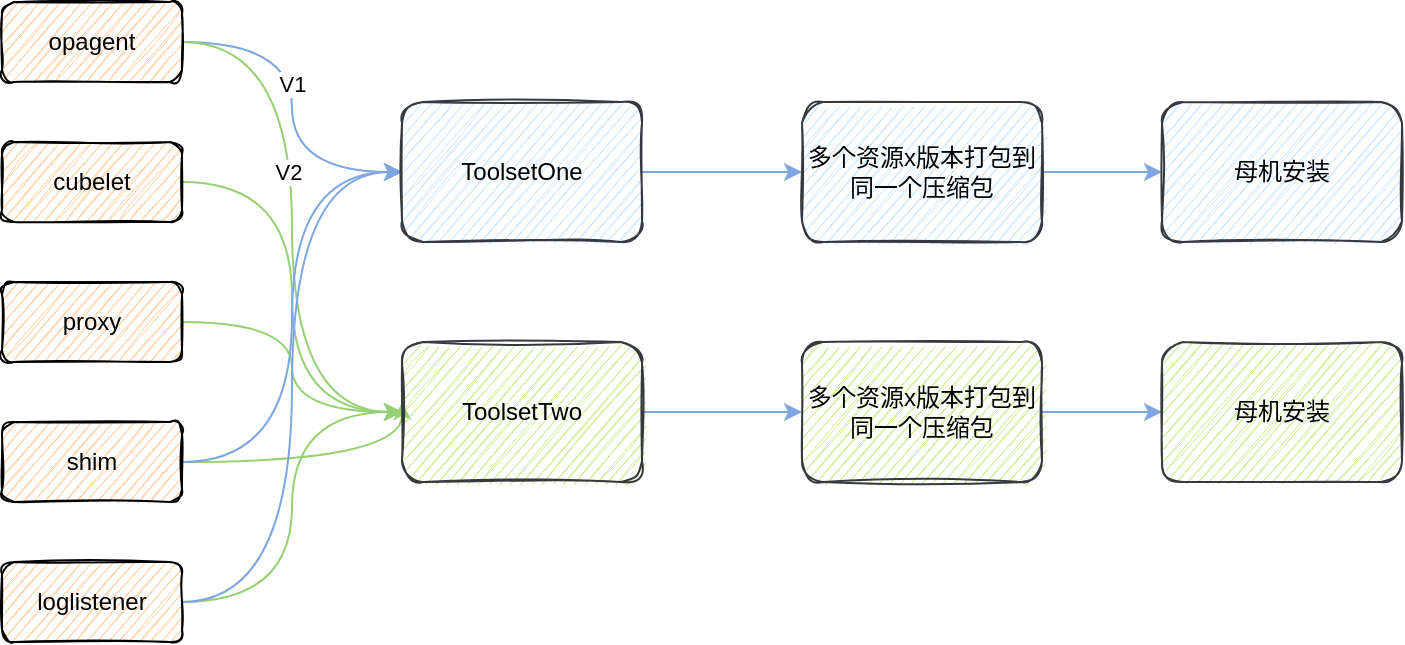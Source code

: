 <mxfile version="20.2.7" type="github">
  <diagram id="yWVn-rEfwjv9OvYtw4yc" name="第 1 页">
    <mxGraphModel dx="1426" dy="769" grid="1" gridSize="10" guides="1" tooltips="1" connect="1" arrows="1" fold="1" page="1" pageScale="1" pageWidth="827" pageHeight="1169" math="0" shadow="0">
      <root>
        <mxCell id="0" />
        <mxCell id="1" parent="0" />
        <mxCell id="pXWbJLQjwO5KQmK5qRDa-10" style="edgeStyle=orthogonalEdgeStyle;rounded=0;orthogonalLoop=1;jettySize=auto;html=1;entryX=0;entryY=0.5;entryDx=0;entryDy=0;curved=1;fillColor=#cce5ff;strokeColor=#7EA6E0;" edge="1" parent="1" source="pXWbJLQjwO5KQmK5qRDa-1" target="pXWbJLQjwO5KQmK5qRDa-6">
          <mxGeometry relative="1" as="geometry" />
        </mxCell>
        <mxCell id="pXWbJLQjwO5KQmK5qRDa-11" value="V1" style="edgeLabel;html=1;align=center;verticalAlign=middle;resizable=0;points=[];" vertex="1" connectable="0" parent="pXWbJLQjwO5KQmK5qRDa-10">
          <mxGeometry x="-0.149" relative="1" as="geometry">
            <mxPoint y="1" as="offset" />
          </mxGeometry>
        </mxCell>
        <mxCell id="pXWbJLQjwO5KQmK5qRDa-12" style="edgeStyle=orthogonalEdgeStyle;curved=1;rounded=0;orthogonalLoop=1;jettySize=auto;html=1;entryX=0;entryY=0.5;entryDx=0;entryDy=0;strokeColor=#97D077;" edge="1" parent="1" source="pXWbJLQjwO5KQmK5qRDa-1" target="pXWbJLQjwO5KQmK5qRDa-7">
          <mxGeometry relative="1" as="geometry" />
        </mxCell>
        <mxCell id="pXWbJLQjwO5KQmK5qRDa-13" value="V2" style="edgeLabel;html=1;align=center;verticalAlign=middle;resizable=0;points=[];" vertex="1" connectable="0" parent="pXWbJLQjwO5KQmK5qRDa-12">
          <mxGeometry x="-0.19" y="-2" relative="1" as="geometry">
            <mxPoint as="offset" />
          </mxGeometry>
        </mxCell>
        <mxCell id="pXWbJLQjwO5KQmK5qRDa-1" value="opagent" style="rounded=1;whiteSpace=wrap;html=1;fillColor=#ffcc99;strokeColor=default;sketch=1;glass=0;" vertex="1" parent="1">
          <mxGeometry x="110" y="160" width="90" height="40" as="geometry" />
        </mxCell>
        <mxCell id="pXWbJLQjwO5KQmK5qRDa-14" style="edgeStyle=orthogonalEdgeStyle;curved=1;rounded=0;orthogonalLoop=1;jettySize=auto;html=1;entryX=0;entryY=0.5;entryDx=0;entryDy=0;strokeColor=#97D077;" edge="1" parent="1" source="pXWbJLQjwO5KQmK5qRDa-2" target="pXWbJLQjwO5KQmK5qRDa-7">
          <mxGeometry relative="1" as="geometry" />
        </mxCell>
        <mxCell id="pXWbJLQjwO5KQmK5qRDa-2" value="cubelet" style="rounded=1;whiteSpace=wrap;html=1;fillColor=#ffcc99;strokeColor=default;sketch=1;glass=0;" vertex="1" parent="1">
          <mxGeometry x="110" y="230" width="90" height="40" as="geometry" />
        </mxCell>
        <mxCell id="pXWbJLQjwO5KQmK5qRDa-15" style="edgeStyle=orthogonalEdgeStyle;curved=1;rounded=0;orthogonalLoop=1;jettySize=auto;html=1;entryX=0;entryY=0.5;entryDx=0;entryDy=0;strokeColor=#97D077;" edge="1" parent="1" source="pXWbJLQjwO5KQmK5qRDa-3" target="pXWbJLQjwO5KQmK5qRDa-7">
          <mxGeometry relative="1" as="geometry" />
        </mxCell>
        <mxCell id="pXWbJLQjwO5KQmK5qRDa-3" value="proxy" style="rounded=1;whiteSpace=wrap;html=1;fillColor=#ffcc99;strokeColor=default;sketch=1;glass=0;" vertex="1" parent="1">
          <mxGeometry x="110" y="300" width="90" height="40" as="geometry" />
        </mxCell>
        <mxCell id="pXWbJLQjwO5KQmK5qRDa-16" style="edgeStyle=orthogonalEdgeStyle;curved=1;rounded=0;orthogonalLoop=1;jettySize=auto;html=1;strokeColor=#97D077;" edge="1" parent="1" source="pXWbJLQjwO5KQmK5qRDa-4">
          <mxGeometry relative="1" as="geometry">
            <mxPoint x="310" y="360" as="targetPoint" />
          </mxGeometry>
        </mxCell>
        <mxCell id="pXWbJLQjwO5KQmK5qRDa-17" style="edgeStyle=orthogonalEdgeStyle;curved=1;rounded=0;orthogonalLoop=1;jettySize=auto;html=1;entryX=0;entryY=0.5;entryDx=0;entryDy=0;strokeColor=#7EA6E0;" edge="1" parent="1" source="pXWbJLQjwO5KQmK5qRDa-4" target="pXWbJLQjwO5KQmK5qRDa-6">
          <mxGeometry relative="1" as="geometry" />
        </mxCell>
        <mxCell id="pXWbJLQjwO5KQmK5qRDa-4" value="shim" style="rounded=1;whiteSpace=wrap;html=1;fillColor=#ffcc99;strokeColor=default;sketch=1;glass=0;" vertex="1" parent="1">
          <mxGeometry x="110" y="370" width="90" height="40" as="geometry" />
        </mxCell>
        <mxCell id="pXWbJLQjwO5KQmK5qRDa-18" style="edgeStyle=orthogonalEdgeStyle;curved=1;rounded=0;orthogonalLoop=1;jettySize=auto;html=1;entryX=0;entryY=0.5;entryDx=0;entryDy=0;strokeColor=#97D077;" edge="1" parent="1" source="pXWbJLQjwO5KQmK5qRDa-5" target="pXWbJLQjwO5KQmK5qRDa-7">
          <mxGeometry relative="1" as="geometry" />
        </mxCell>
        <mxCell id="pXWbJLQjwO5KQmK5qRDa-19" style="edgeStyle=orthogonalEdgeStyle;curved=1;rounded=0;orthogonalLoop=1;jettySize=auto;html=1;entryX=0;entryY=0.5;entryDx=0;entryDy=0;strokeColor=#7EA6E0;" edge="1" parent="1" source="pXWbJLQjwO5KQmK5qRDa-5" target="pXWbJLQjwO5KQmK5qRDa-6">
          <mxGeometry relative="1" as="geometry" />
        </mxCell>
        <mxCell id="pXWbJLQjwO5KQmK5qRDa-5" value="loglistener" style="rounded=1;whiteSpace=wrap;html=1;fillColor=#ffcc99;strokeColor=default;sketch=1;glass=0;" vertex="1" parent="1">
          <mxGeometry x="110" y="440" width="90" height="40" as="geometry" />
        </mxCell>
        <mxCell id="pXWbJLQjwO5KQmK5qRDa-20" style="edgeStyle=orthogonalEdgeStyle;curved=1;rounded=0;orthogonalLoop=1;jettySize=auto;html=1;entryX=0;entryY=0.5;entryDx=0;entryDy=0;strokeColor=#7EA6E0;" edge="1" parent="1" source="pXWbJLQjwO5KQmK5qRDa-6" target="pXWbJLQjwO5KQmK5qRDa-8">
          <mxGeometry relative="1" as="geometry" />
        </mxCell>
        <mxCell id="pXWbJLQjwO5KQmK5qRDa-6" value="ToolsetOne" style="rounded=1;whiteSpace=wrap;html=1;fillColor=#cce5ff;strokeColor=#36393d;sketch=1;glass=0;" vertex="1" parent="1">
          <mxGeometry x="310" y="210" width="120" height="70" as="geometry" />
        </mxCell>
        <mxCell id="pXWbJLQjwO5KQmK5qRDa-21" style="edgeStyle=orthogonalEdgeStyle;curved=1;rounded=0;orthogonalLoop=1;jettySize=auto;html=1;strokeColor=#7EA6E0;" edge="1" parent="1" source="pXWbJLQjwO5KQmK5qRDa-7" target="pXWbJLQjwO5KQmK5qRDa-9">
          <mxGeometry relative="1" as="geometry" />
        </mxCell>
        <mxCell id="pXWbJLQjwO5KQmK5qRDa-7" value="ToolsetTwo" style="rounded=1;whiteSpace=wrap;html=1;fillColor=#cdeb8b;strokeColor=#36393d;sketch=1;glass=0;" vertex="1" parent="1">
          <mxGeometry x="310" y="330" width="120" height="70" as="geometry" />
        </mxCell>
        <mxCell id="pXWbJLQjwO5KQmK5qRDa-23" style="edgeStyle=orthogonalEdgeStyle;curved=1;rounded=0;orthogonalLoop=1;jettySize=auto;html=1;strokeColor=#7EA6E0;" edge="1" parent="1" source="pXWbJLQjwO5KQmK5qRDa-8" target="pXWbJLQjwO5KQmK5qRDa-22">
          <mxGeometry relative="1" as="geometry" />
        </mxCell>
        <mxCell id="pXWbJLQjwO5KQmK5qRDa-8" value="多个资源x版本打包到同一个压缩包" style="rounded=1;whiteSpace=wrap;html=1;fillColor=#cce5ff;strokeColor=#36393d;sketch=1;glass=0;" vertex="1" parent="1">
          <mxGeometry x="510" y="210" width="120" height="70" as="geometry" />
        </mxCell>
        <mxCell id="pXWbJLQjwO5KQmK5qRDa-26" style="edgeStyle=orthogonalEdgeStyle;curved=1;rounded=0;orthogonalLoop=1;jettySize=auto;html=1;entryX=0;entryY=0.5;entryDx=0;entryDy=0;strokeColor=#7EA6E0;" edge="1" parent="1" source="pXWbJLQjwO5KQmK5qRDa-9" target="pXWbJLQjwO5KQmK5qRDa-25">
          <mxGeometry relative="1" as="geometry" />
        </mxCell>
        <mxCell id="pXWbJLQjwO5KQmK5qRDa-9" value="多个资源x版本打包到同一个压缩包" style="rounded=1;whiteSpace=wrap;html=1;fillColor=#cdeb8b;strokeColor=#36393d;sketch=1;glass=0;" vertex="1" parent="1">
          <mxGeometry x="510" y="330" width="120" height="70" as="geometry" />
        </mxCell>
        <mxCell id="pXWbJLQjwO5KQmK5qRDa-22" value="母机安装" style="rounded=1;whiteSpace=wrap;html=1;fillColor=#cce5ff;strokeColor=#36393d;sketch=1;glass=0;" vertex="1" parent="1">
          <mxGeometry x="690" y="210" width="120" height="70" as="geometry" />
        </mxCell>
        <mxCell id="pXWbJLQjwO5KQmK5qRDa-25" value="母机安装" style="rounded=1;whiteSpace=wrap;html=1;fillColor=#cdeb8b;strokeColor=#36393d;sketch=1;glass=0;" vertex="1" parent="1">
          <mxGeometry x="690" y="330" width="120" height="70" as="geometry" />
        </mxCell>
      </root>
    </mxGraphModel>
  </diagram>
</mxfile>

